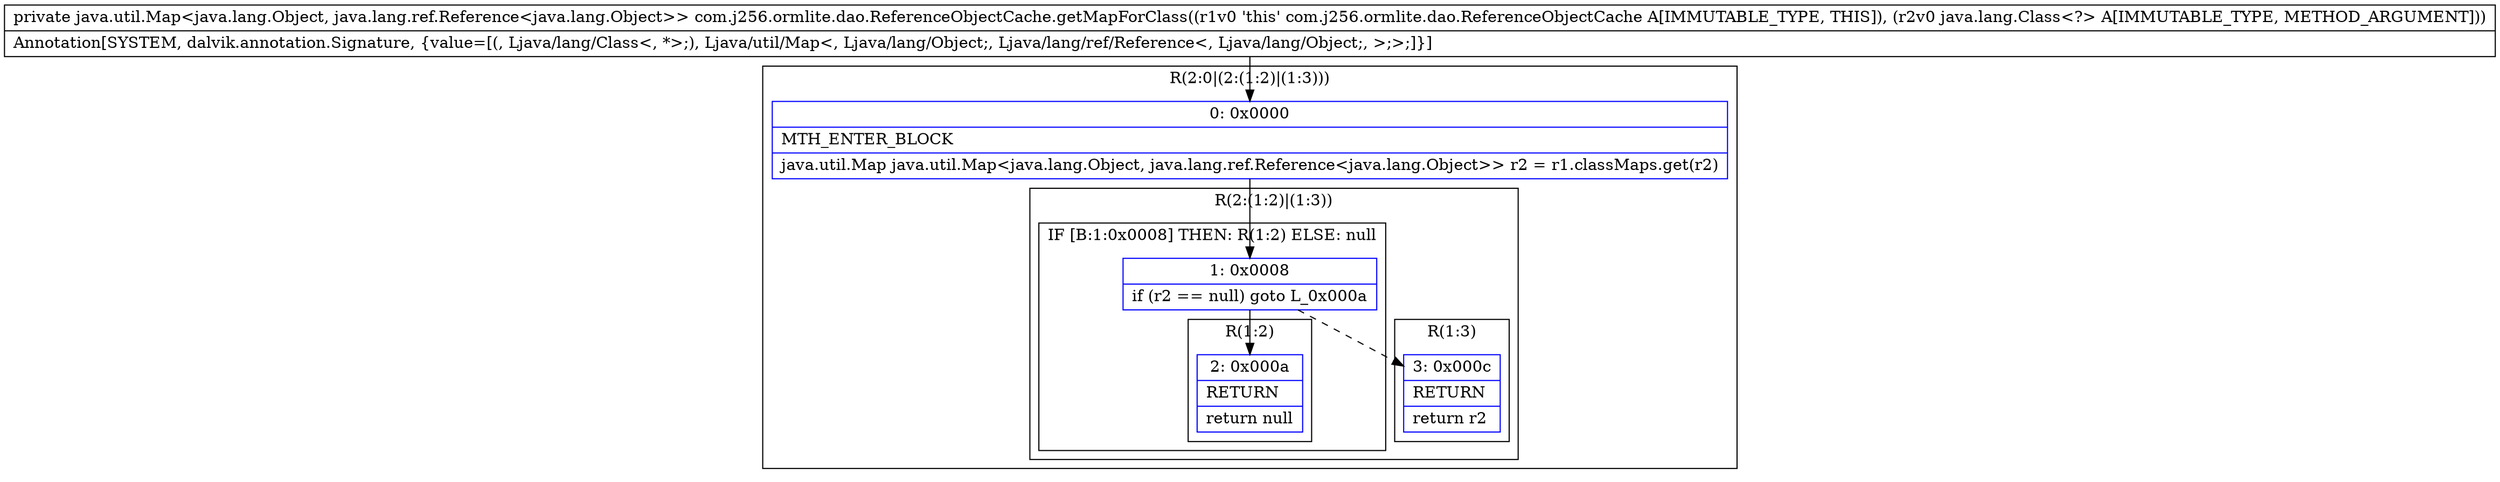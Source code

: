 digraph "CFG forcom.j256.ormlite.dao.ReferenceObjectCache.getMapForClass(Ljava\/lang\/Class;)Ljava\/util\/Map;" {
subgraph cluster_Region_1466753223 {
label = "R(2:0|(2:(1:2)|(1:3)))";
node [shape=record,color=blue];
Node_0 [shape=record,label="{0\:\ 0x0000|MTH_ENTER_BLOCK\l|java.util.Map java.util.Map\<java.lang.Object, java.lang.ref.Reference\<java.lang.Object\>\> r2 = r1.classMaps.get(r2)\l}"];
subgraph cluster_Region_634794858 {
label = "R(2:(1:2)|(1:3))";
node [shape=record,color=blue];
subgraph cluster_IfRegion_2074765980 {
label = "IF [B:1:0x0008] THEN: R(1:2) ELSE: null";
node [shape=record,color=blue];
Node_1 [shape=record,label="{1\:\ 0x0008|if (r2 == null) goto L_0x000a\l}"];
subgraph cluster_Region_993473802 {
label = "R(1:2)";
node [shape=record,color=blue];
Node_2 [shape=record,label="{2\:\ 0x000a|RETURN\l|return null\l}"];
}
}
subgraph cluster_Region_661641298 {
label = "R(1:3)";
node [shape=record,color=blue];
Node_3 [shape=record,label="{3\:\ 0x000c|RETURN\l|return r2\l}"];
}
}
}
MethodNode[shape=record,label="{private java.util.Map\<java.lang.Object, java.lang.ref.Reference\<java.lang.Object\>\> com.j256.ormlite.dao.ReferenceObjectCache.getMapForClass((r1v0 'this' com.j256.ormlite.dao.ReferenceObjectCache A[IMMUTABLE_TYPE, THIS]), (r2v0 java.lang.Class\<?\> A[IMMUTABLE_TYPE, METHOD_ARGUMENT]))  | Annotation[SYSTEM, dalvik.annotation.Signature, \{value=[(, Ljava\/lang\/Class\<, *\>;), Ljava\/util\/Map\<, Ljava\/lang\/Object;, Ljava\/lang\/ref\/Reference\<, Ljava\/lang\/Object;, \>;\>;]\}]\l}"];
MethodNode -> Node_0;
Node_0 -> Node_1;
Node_1 -> Node_2;
Node_1 -> Node_3[style=dashed];
}


